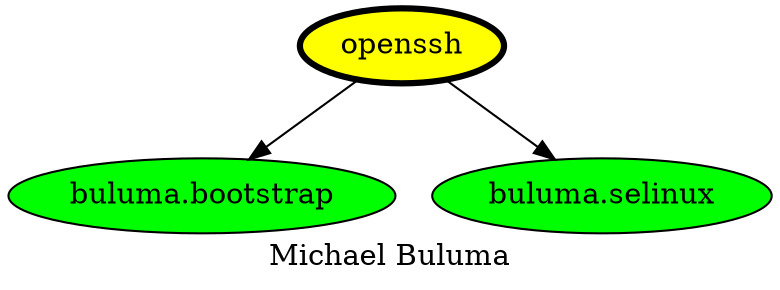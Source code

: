 digraph PhiloDilemma {
  label = "Michael Buluma" ;
  overlap=false
  {
    "openssh" [fillcolor=yellow style=filled penwidth=3]
    "buluma.bootstrap" [fillcolor=green style=filled]
    "buluma.selinux" [fillcolor=green style=filled]
  }
  "openssh" -> "buluma.bootstrap"
  "openssh" -> "buluma.selinux"
}
